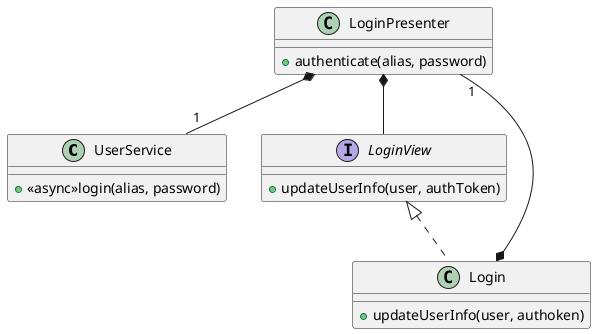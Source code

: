 @startuml

class UserService {
    +<<async>>login(alias, password)
}

interface LoginView {
    +updateUserInfo(user, authToken)
}

class LoginPresenter {
    +authenticate(alias, password)
}

class Login {
    +updateUserInfo(user, authoken)
}

LoginView <|.. Login

LoginPresenter *-- LoginView

Login *-- "1" LoginPresenter

LoginPresenter *-- "1" UserService

@enduml
